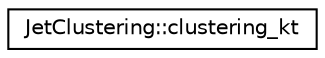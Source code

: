 digraph "Graphical Class Hierarchy"
{
 // LATEX_PDF_SIZE
  edge [fontname="Helvetica",fontsize="10",labelfontname="Helvetica",labelfontsize="10"];
  node [fontname="Helvetica",fontsize="10",shape=record];
  rankdir="LR";
  Node0 [label="JetClustering::clustering_kt",height=0.2,width=0.4,color="black", fillcolor="white", style="filled",URL="$struct_jet_clustering_1_1clustering__kt.html",tooltip="Jet Clustering interface for kt."];
}
